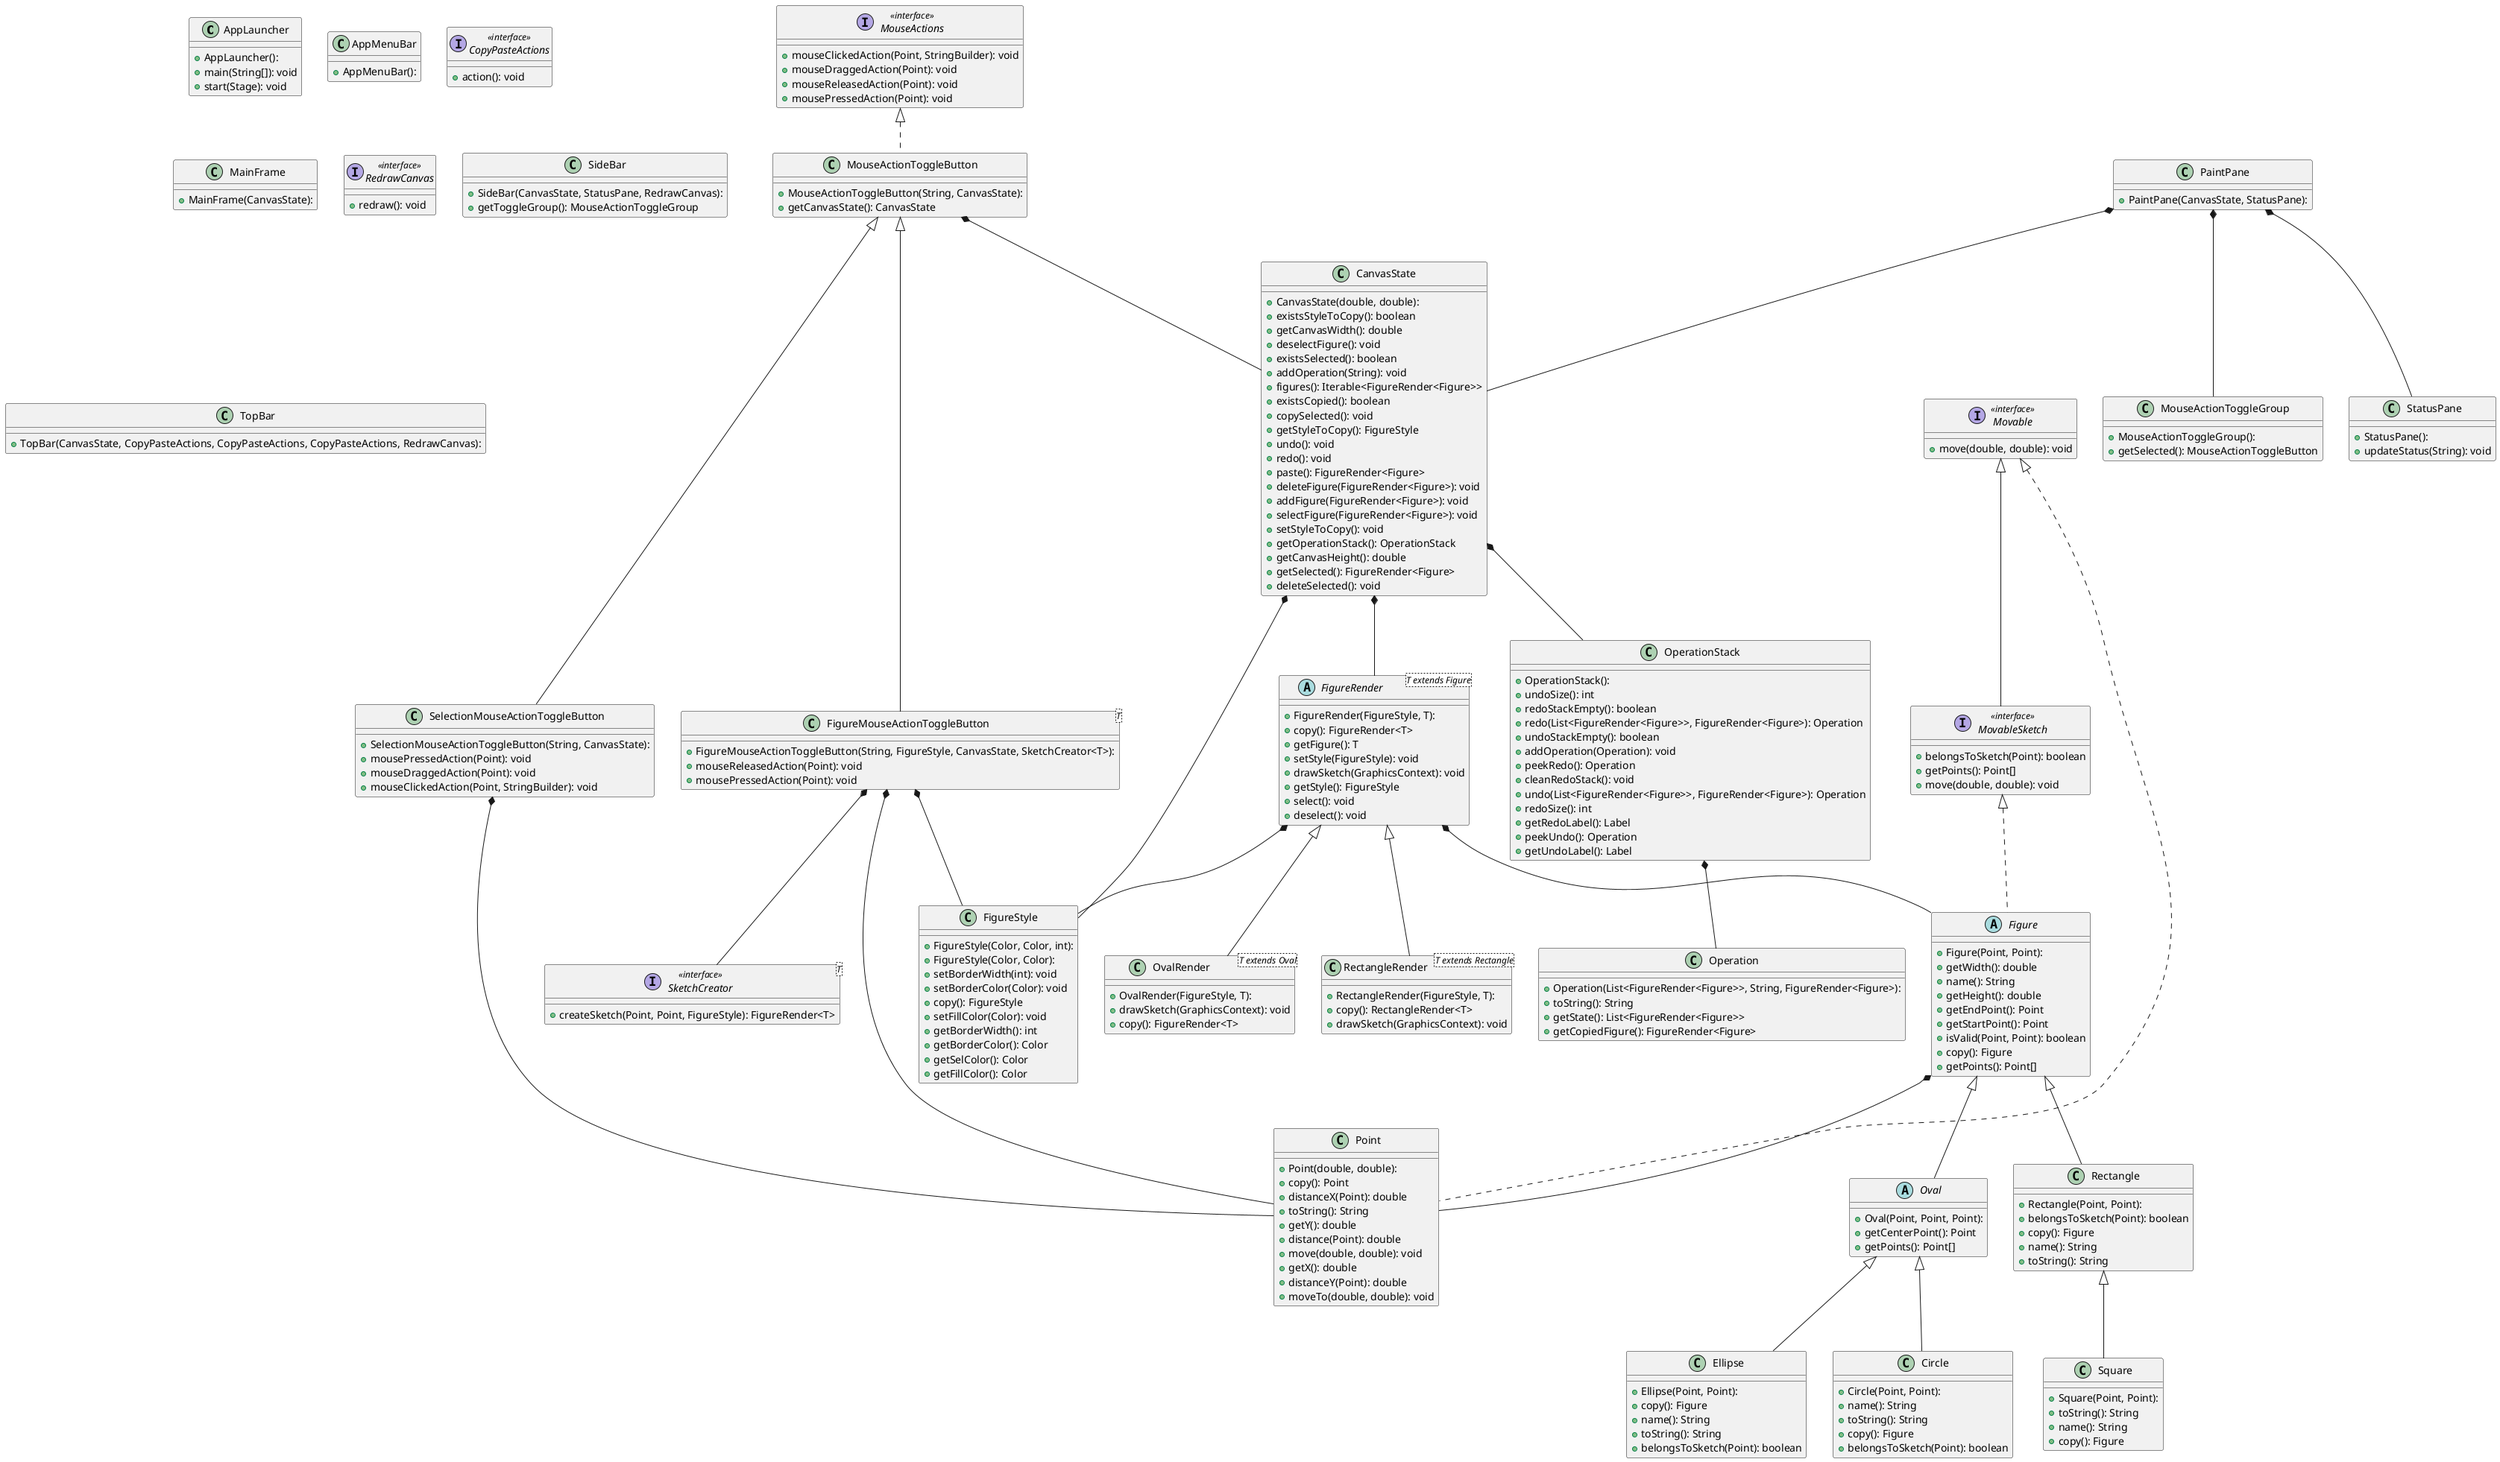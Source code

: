 @startuml
       class AppLauncher {
         + AppLauncher():
         + main(String[]): void
         + start(Stage): void
       }
       class AppMenuBar {
         + AppMenuBar():
       }
       class CanvasState {
         + CanvasState(double, double):
         + existsStyleToCopy(): boolean
         + getCanvasWidth(): double
         + deselectFigure(): void
         + existsSelected(): boolean
         + addOperation(String): void
         + figures(): Iterable<FigureRender<Figure>>
         + existsCopied(): boolean
         + copySelected(): void
         + getStyleToCopy(): FigureStyle
         + undo(): void
         + redo(): void
         + paste(): FigureRender<Figure>
         + deleteFigure(FigureRender<Figure>): void
         + addFigure(FigureRender<Figure>): void
         + selectFigure(FigureRender<Figure>): void
         + setStyleToCopy(): void
         + getOperationStack(): OperationStack
         + getCanvasHeight(): double
         + getSelected(): FigureRender<Figure>
         + deleteSelected(): void
       }
       class Circle extends Oval{
         + Circle(Point, Point):
         + name(): String
         + toString(): String
         + copy(): Figure
         + belongsToSketch(Point): boolean
       }
       interface CopyPasteActions << interface >> {
         + action(): void
       }
       class Ellipse extends Oval{
         + Ellipse(Point, Point):
         + copy(): Figure
         + name(): String
         + toString(): String
         + belongsToSketch(Point): boolean
       }
       abstract class Figure implements MovableSketch{
         + Figure(Point, Point):
         + getWidth(): double
         + name(): String
         + getHeight(): double
         + getEndPoint(): Point
         + getStartPoint(): Point
         + isValid(Point, Point): boolean
         + copy(): Figure
         + getPoints(): Point[]
       }
       class FigureMouseActionToggleButton<T> extends MouseActionToggleButton {
         + FigureMouseActionToggleButton(String, FigureStyle, CanvasState, SketchCreator<T>):
         + mouseReleasedAction(Point): void
         + mousePressedAction(Point): void
       }
       abstract class FigureRender<T extends Figure> {
         + FigureRender(FigureStyle, T):
         + copy(): FigureRender<T>
         + getFigure(): T
         + setStyle(FigureStyle): void
         + drawSketch(GraphicsContext): void
         + getStyle(): FigureStyle
         + select(): void
         + deselect(): void
       }
       class FigureStyle {
         + FigureStyle(Color, Color, int):
         + FigureStyle(Color, Color):
         + setBorderWidth(int): void
         + setBorderColor(Color): void
         + copy(): FigureStyle
         + setFillColor(Color): void
         + getBorderWidth(): int
         + getBorderColor(): Color
         + getSelColor(): Color
         + getFillColor(): Color
       }
       class MainFrame {
         + MainFrame(CanvasState):
       }
       class MouseActionToggleButton  implements MouseActions {
         + MouseActionToggleButton(String, CanvasState):
         + getCanvasState(): CanvasState
       }
       class MouseActionToggleGroup {
         + MouseActionToggleGroup():
         + getSelected(): MouseActionToggleButton
       }
       interface MouseActions << interface >> {
         + mouseClickedAction(Point, StringBuilder): void
         + mouseDraggedAction(Point): void
         + mouseReleasedAction(Point): void
         + mousePressedAction(Point): void
       }
       interface Movable << interface >> {
         + move(double, double): void
       }
       interface MovableSketch << interface >> extends Movable {
         + belongsToSketch(Point): boolean
         + getPoints(): Point[]
         + move(double, double): void
       }
       class Operation {
         + Operation(List<FigureRender<Figure>>, String, FigureRender<Figure>):
         + toString(): String
         + getState(): List<FigureRender<Figure>>
         + getCopiedFigure(): FigureRender<Figure>
       }
       class OperationStack {
         + OperationStack():
         + undoSize(): int
         + redoStackEmpty(): boolean
         + redo(List<FigureRender<Figure>>, FigureRender<Figure>): Operation
         + undoStackEmpty(): boolean
         + addOperation(Operation): void
         + peekRedo(): Operation
         + cleanRedoStack(): void
         + undo(List<FigureRender<Figure>>, FigureRender<Figure>): Operation
         + redoSize(): int
         + getRedoLabel(): Label
         + peekUndo(): Operation
         + getUndoLabel(): Label
       }
       abstract class Oval extends Figure{
         + Oval(Point, Point, Point):
         + getCenterPoint(): Point
         + getPoints(): Point[]
       }
       class OvalRender<T extends Oval> extends FigureRender{
         + OvalRender(FigureStyle, T):
         + drawSketch(GraphicsContext): void
         + copy(): FigureRender<T>
       }
       class PaintPane {
         + PaintPane(CanvasState, StatusPane):
       }
       class Point implements Movable{
         + Point(double, double):
         + copy(): Point
         + distanceX(Point): double
         + toString(): String
         + getY(): double
         + distance(Point): double
         + move(double, double): void
         + getX(): double
         + distanceY(Point): double
         + moveTo(double, double): void
       }
       class Rectangle extends Figure {
         + Rectangle(Point, Point):
         + belongsToSketch(Point): boolean
         + copy(): Figure
         + name(): String
         + toString(): String
       }
       class RectangleRender<T extends Rectangle> extends FigureRender{
         + RectangleRender(FigureStyle, T):
         + copy(): RectangleRender<T>
         + drawSketch(GraphicsContext): void
       }
       interface RedrawCanvas << interface >> {
         + redraw(): void
       }
       class SelectionMouseActionToggleButton  extends MouseActionToggleButton{
         + SelectionMouseActionToggleButton(String, CanvasState):
         + mousePressedAction(Point): void
         + mouseDraggedAction(Point): void
         + mouseClickedAction(Point, StringBuilder): void
       }
       class SideBar {
         + SideBar(CanvasState, StatusPane, RedrawCanvas):
         + getToggleGroup(): MouseActionToggleGroup
       }
       interface SketchCreator<T> << interface >> {
         + createSketch(Point, Point, FigureStyle): FigureRender<T>
       }
       class Square extends Rectangle{
         + Square(Point, Point):
         + toString(): String
         + name(): String
         + copy(): Figure
       }
       class StatusPane {
         + StatusPane():
         + updateStatus(String): void
       }
       class TopBar {
         + TopBar(CanvasState, CopyPasteActions, CopyPasteActions, CopyPasteActions, RedrawCanvas):
       }
       Figure *-- Point
       FigureRender *-- FigureStyle
       FigureRender *-- Figure
       CanvasState *-- OperationStack
       CanvasState *-- FigureRender
       CanvasState *-- FigureStyle
       PaintPane *-- MouseActionToggleGroup
       PaintPane *-- StatusPane
       PaintPane *-- CanvasState
       OperationStack *-- Operation
       FigureMouseActionToggleButton *-- SketchCreator
       FigureMouseActionToggleButton *-- FigureStyle
       FigureMouseActionToggleButton *-- Point
       MouseActionToggleButton *-- CanvasState
       SelectionMouseActionToggleButton *-- Point



@enduml


